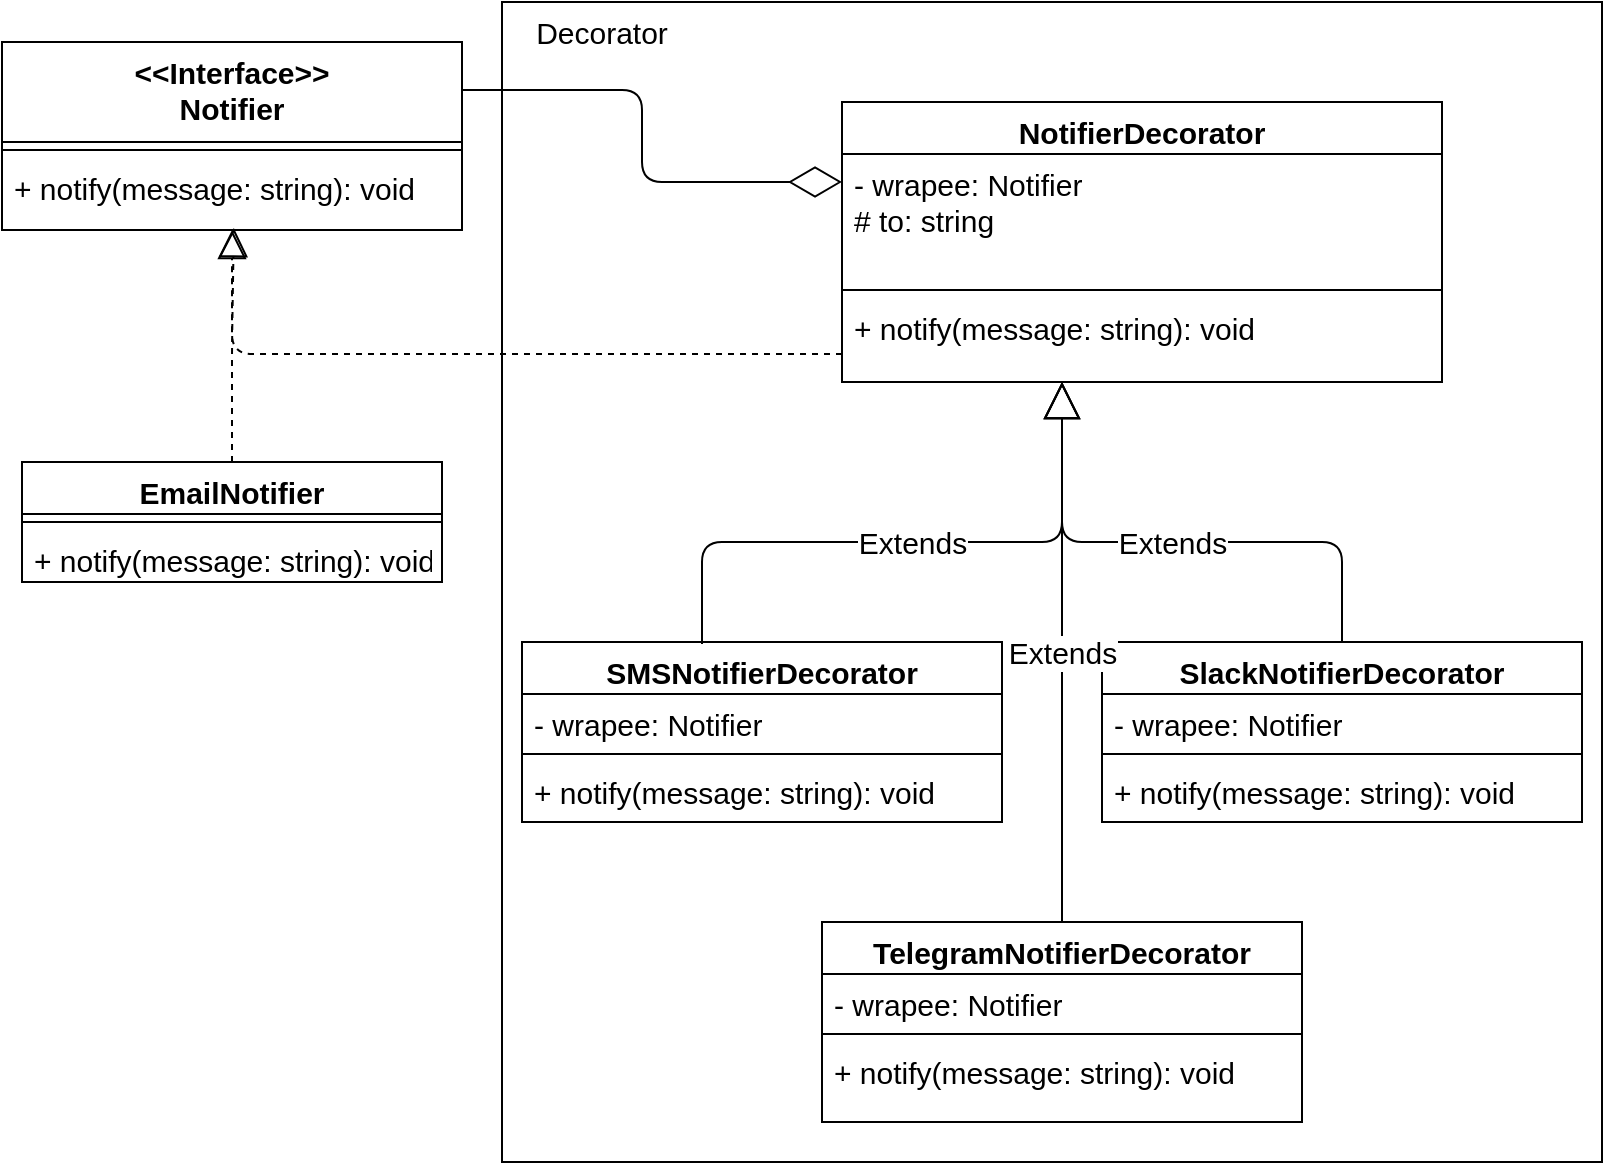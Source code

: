 <mxfile>
    <diagram id="t4p6ZC1YJl-VkOvJ1u9C" name="Страница 1">
        <mxGraphModel dx="669" dy="970" grid="1" gridSize="10" guides="1" tooltips="1" connect="1" arrows="1" fold="1" page="1" pageScale="1" pageWidth="827" pageHeight="1169" math="0" shadow="0">
            <root>
                <mxCell id="0"/>
                <mxCell id="1" parent="0"/>
                <mxCell id="2" value="" style="rounded=0;whiteSpace=wrap;html=1;" parent="1" vertex="1">
                    <mxGeometry x="260" y="10" width="550" height="580" as="geometry"/>
                </mxCell>
                <mxCell id="3" value="&lt;font style=&quot;font-size: 15px&quot;&gt;Decorator&lt;/font&gt;" style="text;html=1;strokeColor=none;fillColor=none;align=center;verticalAlign=middle;whiteSpace=wrap;rounded=0;" parent="1" vertex="1">
                    <mxGeometry x="260" y="10" width="100" height="30" as="geometry"/>
                </mxCell>
                <mxCell id="4" value="&lt;&lt;Interface&gt;&gt;&#10;Notifier" style="swimlane;fontStyle=1;align=center;verticalAlign=top;childLayout=stackLayout;horizontal=1;startSize=50;horizontalStack=0;resizeParent=1;resizeParentMax=0;resizeLast=0;collapsible=1;marginBottom=0;fontSize=15;" parent="1" vertex="1">
                    <mxGeometry x="10" y="30" width="230" height="94" as="geometry"/>
                </mxCell>
                <mxCell id="6" value="" style="line;strokeWidth=1;fillColor=none;align=left;verticalAlign=middle;spacingTop=-1;spacingLeft=3;spacingRight=3;rotatable=0;labelPosition=right;points=[];portConstraint=eastwest;fontSize=15;" parent="4" vertex="1">
                    <mxGeometry y="50" width="230" height="8" as="geometry"/>
                </mxCell>
                <mxCell id="7" value="+ notify(message: string): void" style="text;strokeColor=none;fillColor=none;align=left;verticalAlign=top;spacingLeft=4;spacingRight=4;overflow=hidden;rotatable=0;points=[[0,0.5],[1,0.5]];portConstraint=eastwest;fontSize=15;" parent="4" vertex="1">
                    <mxGeometry y="58" width="230" height="36" as="geometry"/>
                </mxCell>
                <mxCell id="8" value="NotifierDecorator" style="swimlane;fontStyle=1;align=center;verticalAlign=top;childLayout=stackLayout;horizontal=1;startSize=26;horizontalStack=0;resizeParent=1;resizeParentMax=0;resizeLast=0;collapsible=1;marginBottom=0;fontSize=15;" parent="1" vertex="1">
                    <mxGeometry x="430" y="60" width="300" height="140" as="geometry"/>
                </mxCell>
                <mxCell id="12" value="- wrapee: Notifier&#10;# to: string" style="text;strokeColor=none;fillColor=none;align=left;verticalAlign=top;spacingLeft=4;spacingRight=4;overflow=hidden;rotatable=0;points=[[0,0.5],[1,0.5]];portConstraint=eastwest;fontSize=15;" parent="8" vertex="1">
                    <mxGeometry y="26" width="300" height="64" as="geometry"/>
                </mxCell>
                <mxCell id="10" value="" style="line;strokeWidth=1;fillColor=none;align=left;verticalAlign=middle;spacingTop=-1;spacingLeft=3;spacingRight=3;rotatable=0;labelPosition=right;points=[];portConstraint=eastwest;fontSize=15;" parent="8" vertex="1">
                    <mxGeometry y="90" width="300" height="8" as="geometry"/>
                </mxCell>
                <mxCell id="11" value="+ notify(message: string): void&#10;" style="text;strokeColor=none;fillColor=none;align=left;verticalAlign=top;spacingLeft=4;spacingRight=4;overflow=hidden;rotatable=0;points=[[0,0.5],[1,0.5]];portConstraint=eastwest;fontSize=15;" parent="8" vertex="1">
                    <mxGeometry y="98" width="300" height="42" as="geometry"/>
                </mxCell>
                <mxCell id="14" value="" style="endArrow=diamondThin;endFill=0;endSize=24;html=1;fontSize=15;edgeStyle=orthogonalEdgeStyle;" parent="1" source="4" target="8" edge="1">
                    <mxGeometry width="160" relative="1" as="geometry">
                        <mxPoint x="490" y="270" as="sourcePoint"/>
                        <mxPoint x="650" y="270" as="targetPoint"/>
                        <Array as="points">
                            <mxPoint x="330" y="54"/>
                            <mxPoint x="330" y="100"/>
                        </Array>
                    </mxGeometry>
                </mxCell>
                <mxCell id="15" value="EmailNotifier" style="swimlane;fontStyle=1;align=center;verticalAlign=top;childLayout=stackLayout;horizontal=1;startSize=26;horizontalStack=0;resizeParent=1;resizeParentMax=0;resizeLast=0;collapsible=1;marginBottom=0;fontSize=15;" parent="1" vertex="1">
                    <mxGeometry x="20" y="240" width="210" height="60" as="geometry"/>
                </mxCell>
                <mxCell id="17" value="" style="line;strokeWidth=1;fillColor=none;align=left;verticalAlign=middle;spacingTop=-1;spacingLeft=3;spacingRight=3;rotatable=0;labelPosition=right;points=[];portConstraint=eastwest;fontSize=15;" parent="15" vertex="1">
                    <mxGeometry y="26" width="210" height="8" as="geometry"/>
                </mxCell>
                <mxCell id="18" value="+ notify(message: string): void" style="text;strokeColor=none;fillColor=none;align=left;verticalAlign=top;spacingLeft=4;spacingRight=4;overflow=hidden;rotatable=0;points=[[0,0.5],[1,0.5]];portConstraint=eastwest;fontSize=15;" parent="15" vertex="1">
                    <mxGeometry y="34" width="210" height="26" as="geometry"/>
                </mxCell>
                <mxCell id="21" value="" style="endArrow=block;dashed=1;endFill=0;endSize=12;html=1;fontSize=15;entryX=0.504;entryY=0.972;entryDx=0;entryDy=0;entryPerimeter=0;exitX=0.5;exitY=0;exitDx=0;exitDy=0;edgeStyle=orthogonalEdgeStyle;" parent="1" source="15" target="7" edge="1">
                    <mxGeometry width="160" relative="1" as="geometry">
                        <mxPoint x="490" y="380" as="sourcePoint"/>
                        <mxPoint x="650" y="380" as="targetPoint"/>
                    </mxGeometry>
                </mxCell>
                <mxCell id="22" value="" style="endArrow=block;dashed=1;endFill=0;endSize=12;html=1;fontSize=15;edgeStyle=orthogonalEdgeStyle;" parent="1" source="11" target="7" edge="1">
                    <mxGeometry width="160" relative="1" as="geometry">
                        <mxPoint x="145" y="260" as="sourcePoint"/>
                        <mxPoint x="300" y="170" as="targetPoint"/>
                        <Array as="points">
                            <mxPoint x="125" y="186"/>
                        </Array>
                    </mxGeometry>
                </mxCell>
                <mxCell id="23" value="TelegramNotifierDecorator" style="swimlane;fontStyle=1;align=center;verticalAlign=top;childLayout=stackLayout;horizontal=1;startSize=26;horizontalStack=0;resizeParent=1;resizeParentMax=0;resizeLast=0;collapsible=1;marginBottom=0;fontSize=15;" parent="1" vertex="1">
                    <mxGeometry x="420" y="470" width="240" height="100" as="geometry"/>
                </mxCell>
                <mxCell id="24" value="- wrapee: Notifier" style="text;strokeColor=none;fillColor=none;align=left;verticalAlign=top;spacingLeft=4;spacingRight=4;overflow=hidden;rotatable=0;points=[[0,0.5],[1,0.5]];portConstraint=eastwest;fontSize=15;" parent="23" vertex="1">
                    <mxGeometry y="26" width="240" height="26" as="geometry"/>
                </mxCell>
                <mxCell id="25" value="" style="line;strokeWidth=1;fillColor=none;align=left;verticalAlign=middle;spacingTop=-1;spacingLeft=3;spacingRight=3;rotatable=0;labelPosition=right;points=[];portConstraint=eastwest;fontSize=15;" parent="23" vertex="1">
                    <mxGeometry y="52" width="240" height="8" as="geometry"/>
                </mxCell>
                <mxCell id="26" value="+ notify(message: string): void" style="text;strokeColor=none;fillColor=none;align=left;verticalAlign=top;spacingLeft=4;spacingRight=4;overflow=hidden;rotatable=0;points=[[0,0.5],[1,0.5]];portConstraint=eastwest;fontSize=15;" parent="23" vertex="1">
                    <mxGeometry y="60" width="240" height="40" as="geometry"/>
                </mxCell>
                <mxCell id="27" value="SMSNotifierDecorator" style="swimlane;fontStyle=1;align=center;verticalAlign=top;childLayout=stackLayout;horizontal=1;startSize=26;horizontalStack=0;resizeParent=1;resizeParentMax=0;resizeLast=0;collapsible=1;marginBottom=0;fontSize=15;" parent="1" vertex="1">
                    <mxGeometry x="270" y="330" width="240" height="90" as="geometry"/>
                </mxCell>
                <mxCell id="28" value="- wrapee: Notifier" style="text;strokeColor=none;fillColor=none;align=left;verticalAlign=top;spacingLeft=4;spacingRight=4;overflow=hidden;rotatable=0;points=[[0,0.5],[1,0.5]];portConstraint=eastwest;fontSize=15;" parent="27" vertex="1">
                    <mxGeometry y="26" width="240" height="26" as="geometry"/>
                </mxCell>
                <mxCell id="29" value="" style="line;strokeWidth=1;fillColor=none;align=left;verticalAlign=middle;spacingTop=-1;spacingLeft=3;spacingRight=3;rotatable=0;labelPosition=right;points=[];portConstraint=eastwest;fontSize=15;" parent="27" vertex="1">
                    <mxGeometry y="52" width="240" height="8" as="geometry"/>
                </mxCell>
                <mxCell id="30" value="+ notify(message: string): void" style="text;strokeColor=none;fillColor=none;align=left;verticalAlign=top;spacingLeft=4;spacingRight=4;overflow=hidden;rotatable=0;points=[[0,0.5],[1,0.5]];portConstraint=eastwest;fontSize=15;" parent="27" vertex="1">
                    <mxGeometry y="60" width="240" height="30" as="geometry"/>
                </mxCell>
                <mxCell id="31" value="SlackNotifierDecorator" style="swimlane;fontStyle=1;align=center;verticalAlign=top;childLayout=stackLayout;horizontal=1;startSize=26;horizontalStack=0;resizeParent=1;resizeParentMax=0;resizeLast=0;collapsible=1;marginBottom=0;fontSize=15;" parent="1" vertex="1">
                    <mxGeometry x="560" y="330" width="240" height="90" as="geometry"/>
                </mxCell>
                <mxCell id="32" value="- wrapee: Notifier" style="text;strokeColor=none;fillColor=none;align=left;verticalAlign=top;spacingLeft=4;spacingRight=4;overflow=hidden;rotatable=0;points=[[0,0.5],[1,0.5]];portConstraint=eastwest;fontSize=15;" parent="31" vertex="1">
                    <mxGeometry y="26" width="240" height="26" as="geometry"/>
                </mxCell>
                <mxCell id="33" value="" style="line;strokeWidth=1;fillColor=none;align=left;verticalAlign=middle;spacingTop=-1;spacingLeft=3;spacingRight=3;rotatable=0;labelPosition=right;points=[];portConstraint=eastwest;fontSize=15;" parent="31" vertex="1">
                    <mxGeometry y="52" width="240" height="8" as="geometry"/>
                </mxCell>
                <mxCell id="34" value="+ notify(message: string): void" style="text;strokeColor=none;fillColor=none;align=left;verticalAlign=top;spacingLeft=4;spacingRight=4;overflow=hidden;rotatable=0;points=[[0,0.5],[1,0.5]];portConstraint=eastwest;fontSize=15;" parent="31" vertex="1">
                    <mxGeometry y="60" width="240" height="30" as="geometry"/>
                </mxCell>
                <mxCell id="35" value="Extends" style="endArrow=block;endSize=16;endFill=0;html=1;fontSize=15;exitX=0.5;exitY=0;exitDx=0;exitDy=0;edgeStyle=orthogonalEdgeStyle;" parent="1" source="23" target="11" edge="1">
                    <mxGeometry width="160" relative="1" as="geometry">
                        <mxPoint x="410" y="380" as="sourcePoint"/>
                        <mxPoint x="550" y="210" as="targetPoint"/>
                        <Array as="points">
                            <mxPoint x="540" y="270"/>
                            <mxPoint x="540" y="270"/>
                        </Array>
                    </mxGeometry>
                </mxCell>
                <mxCell id="36" value="Extends" style="endArrow=block;endSize=16;endFill=0;html=1;fontSize=15;exitX=0.5;exitY=0;exitDx=0;exitDy=0;edgeStyle=orthogonalEdgeStyle;" parent="1" source="31" target="8" edge="1">
                    <mxGeometry width="160" relative="1" as="geometry">
                        <mxPoint x="170" y="440" as="sourcePoint"/>
                        <mxPoint x="540" y="178" as="targetPoint"/>
                        <Array as="points">
                            <mxPoint x="680" y="280"/>
                            <mxPoint x="540" y="280"/>
                        </Array>
                    </mxGeometry>
                </mxCell>
                <mxCell id="37" value="Extends" style="endArrow=block;endSize=16;endFill=0;html=1;fontSize=15;edgeStyle=orthogonalEdgeStyle;" parent="1" target="8" edge="1">
                    <mxGeometry width="160" relative="1" as="geometry">
                        <mxPoint x="360" y="331" as="sourcePoint"/>
                        <mxPoint x="540" y="177" as="targetPoint"/>
                        <Array as="points">
                            <mxPoint x="360" y="280"/>
                            <mxPoint x="540" y="280"/>
                        </Array>
                    </mxGeometry>
                </mxCell>
            </root>
        </mxGraphModel>
    </diagram>
</mxfile>
